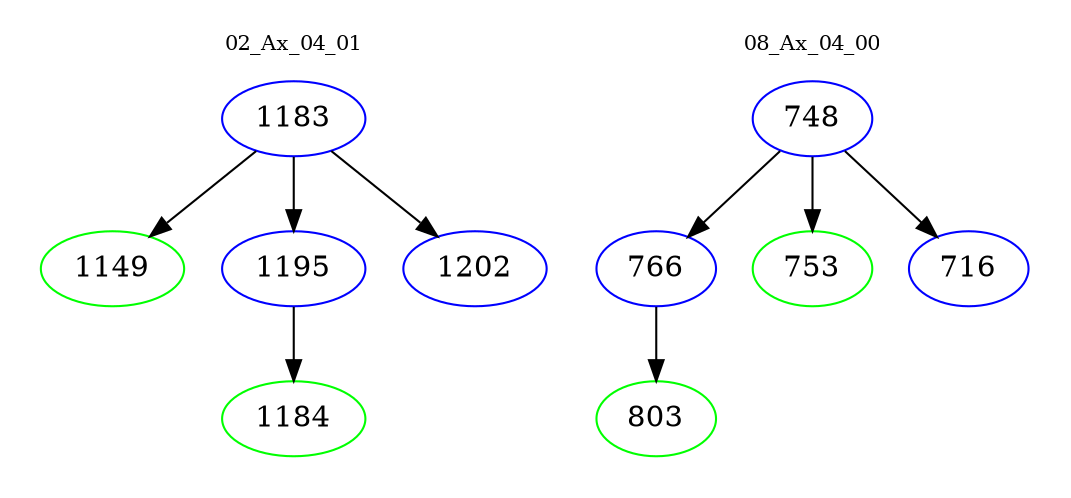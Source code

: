digraph{
subgraph cluster_0 {
color = white
label = "02_Ax_04_01";
fontsize=10;
T0_1183 [label="1183", color="blue"]
T0_1183 -> T0_1149 [color="black"]
T0_1149 [label="1149", color="green"]
T0_1183 -> T0_1195 [color="black"]
T0_1195 [label="1195", color="blue"]
T0_1195 -> T0_1184 [color="black"]
T0_1184 [label="1184", color="green"]
T0_1183 -> T0_1202 [color="black"]
T0_1202 [label="1202", color="blue"]
}
subgraph cluster_1 {
color = white
label = "08_Ax_04_00";
fontsize=10;
T1_748 [label="748", color="blue"]
T1_748 -> T1_766 [color="black"]
T1_766 [label="766", color="blue"]
T1_766 -> T1_803 [color="black"]
T1_803 [label="803", color="green"]
T1_748 -> T1_753 [color="black"]
T1_753 [label="753", color="green"]
T1_748 -> T1_716 [color="black"]
T1_716 [label="716", color="blue"]
}
}
